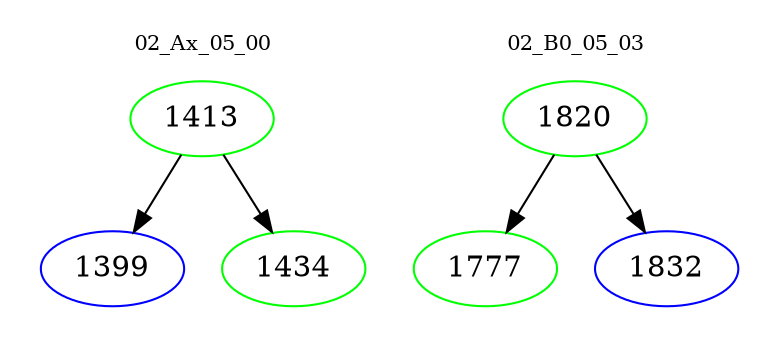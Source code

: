 digraph{
subgraph cluster_0 {
color = white
label = "02_Ax_05_00";
fontsize=10;
T0_1413 [label="1413", color="green"]
T0_1413 -> T0_1399 [color="black"]
T0_1399 [label="1399", color="blue"]
T0_1413 -> T0_1434 [color="black"]
T0_1434 [label="1434", color="green"]
}
subgraph cluster_1 {
color = white
label = "02_B0_05_03";
fontsize=10;
T1_1820 [label="1820", color="green"]
T1_1820 -> T1_1777 [color="black"]
T1_1777 [label="1777", color="green"]
T1_1820 -> T1_1832 [color="black"]
T1_1832 [label="1832", color="blue"]
}
}
